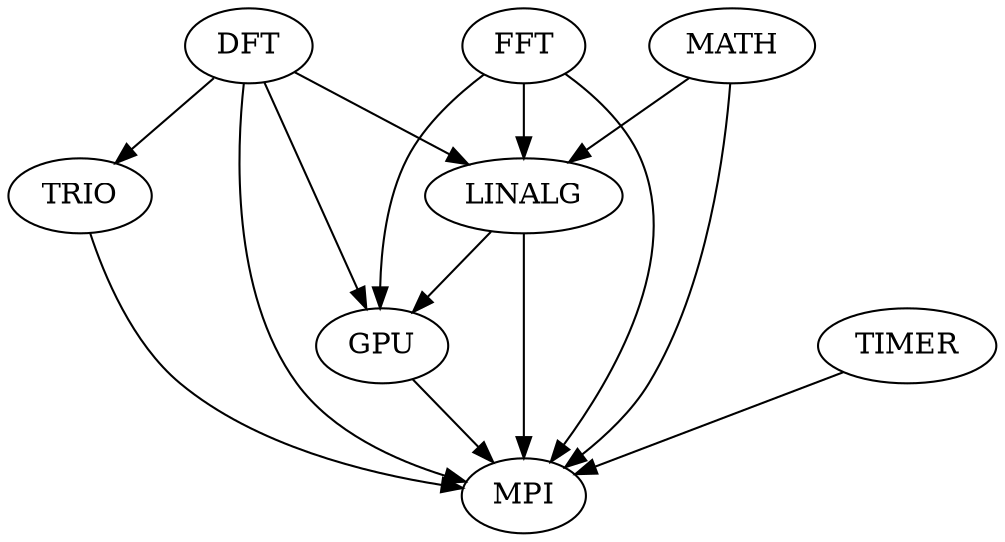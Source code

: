 digraph connectors {
  DFT -> LINALG;
  DFT -> TRIO;
  DFT -> GPU;
  DFT -> MPI;
  MATH -> LINALG;
  MATH -> MPI;
  FFT -> LINALG;
  FFT -> GPU;
  FFT -> MPI;
  LINALG -> GPU;
  LINALG -> MPI;
  TIMER -> MPI;
  TRIO -> MPI;
  GPU -> MPI;
}

